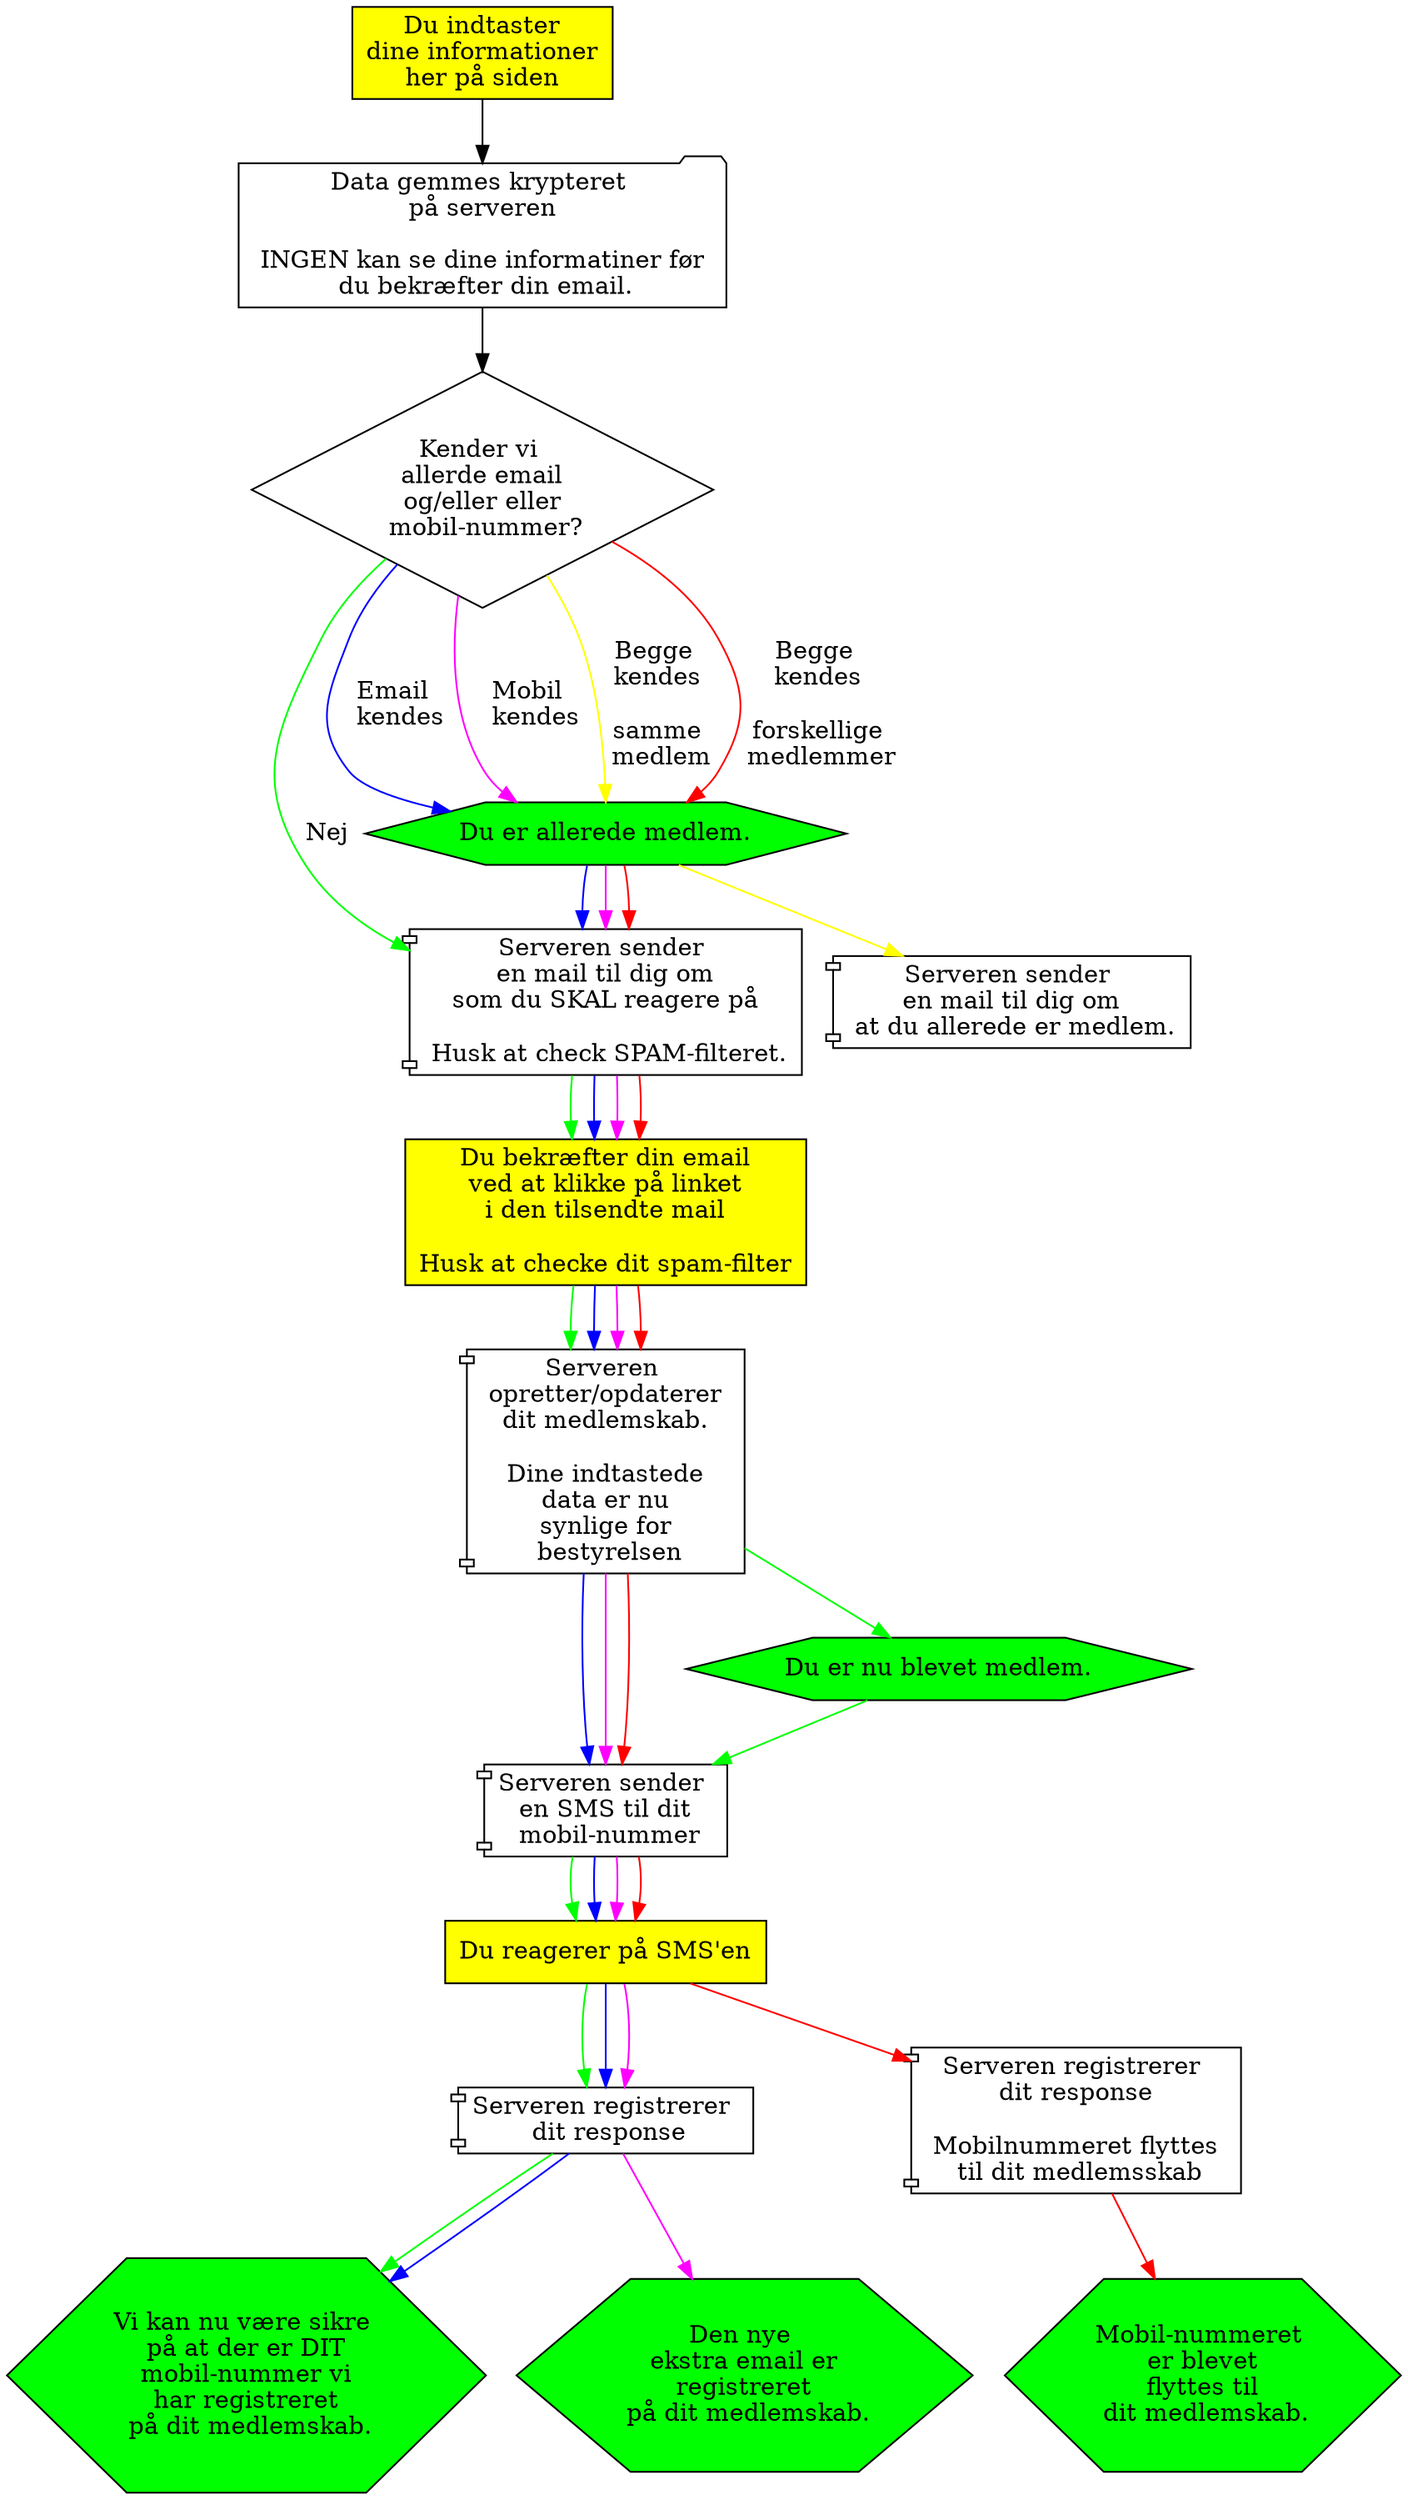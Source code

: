 digraph indmeldelse {
  { # Dine handlinger
    node [ shape=box style=filled fillcolor=yellow ];
    indtast         [label="Du indtaster\ndine informationer\nher på siden"];
    confirm_email   [label="Du bekræfter din email\nved at klikke på linket\ni den tilsendte mail\n\nHusk at checke dit spam-filter"];
    confirm_sms     [label="Du reagerer på SMS'en"];
  }
  send_tilmelding        [shape=folder label="Data gemmes krypteret \n på serveren \n \n INGEN kan se dine informatiner før \n du bekræfter din email."];
  { # Server-aktiviteter
    node [shape=component];
    server_sender_allerede_medlem [label="Serveren sender \n en mail til dig om \n at du allerede er medlem."];
    server_sender_email           [label="Serveren sender \n en mail til dig om \n som du SKAL reagere på \n\n Husk at check SPAM-filteret."];
    server_sender_sms             [label="Serveren sender \n en SMS til dit \n mobil-nummer"];
    email_confirmed               [label="Serveren \n opretter/opdaterer \n dit medlemskab. \n\n Dine indtastede \n data er nu \n synlige for \n bestyrelsen"];
    sms_confirmed                 [label="Serveren registrerer \n dit response"];
    sms_move_confirmed            [label="Serveren registrerer \n dit response \n\n Mobilnummeret flyttes \n til dit medlemsskab"];
  }
  { # Results
    node [shape=hexagon   style=filled fillcolor=green ];
    du_biver_medlem        [label="Du er nu blevet medlem."];
    allerede_medlem        [label="Du er allerede medlem."];
    mobile_ok              [label="Vi kan nu være sikre \n på at der er DIT \n mobil-nummer vi \n har registreret \n på dit medlemskab."]; 
    email_added            [label="Den nye \n ekstra email er \n registreret \n på dit medlemskab." ];
    mobile_moved           [label="Mobil-nummeret \n er blevet \n flyttes til \n dit medlemskab." ];
}
  { # Valg
    node [shape=diamond];
    findes_allerede        [label="Kender vi \n allerde email \n og/eller eller \n mobil-nummer?"];
  }

  node [shape=point];

  indtast -> send_tilmelding -> findes_allerede;
  {
    edge [color=green];
                      findes_allerede ->                    server_sender_email [label="Nej"];
                                                            server_sender_email -> confirm_email -> email_confirmed -> du_biver_medlem -> server_sender_sms -> confirm_sms -> sms_confirmed  -> mobile_ok;
  }
  {
    edge [color=blue];
                      findes_allerede -> allerede_medlem                        [label="Email \n kendes"];
                                         allerede_medlem -> server_sender_email -> confirm_email -> email_confirmed ->                    server_sender_sms -> confirm_sms -> sms_confirmed -> mobile_ok;
  }
  {
    edge [color=magenta];
                      findes_allerede -> allerede_medlem                        [label="Mobil \n kendes"];
                                         allerede_medlem -> server_sender_email -> confirm_email -> email_confirmed ->                    server_sender_sms -> confirm_sms -> sms_confirmed -> email_added;
  }
  {
    edge [color=yellow];
                      findes_allerede -> allerede_medlem                        [label="Begge \n kendes \n\n samme \n medlem"];
                                         allerede_medlem -> server_sender_allerede_medlem;
  }
  {
    edge [color=red];
                      findes_allerede -> allerede_medlem                        [label="Begge \n kendes \n\n forskellige \n medlemmer"];
                                         allerede_medlem -> server_sender_email -> confirm_email -> email_confirmed ->                    server_sender_sms -> confirm_sms -> sms_move_confirmed -> mobile_moved;
  }
}
